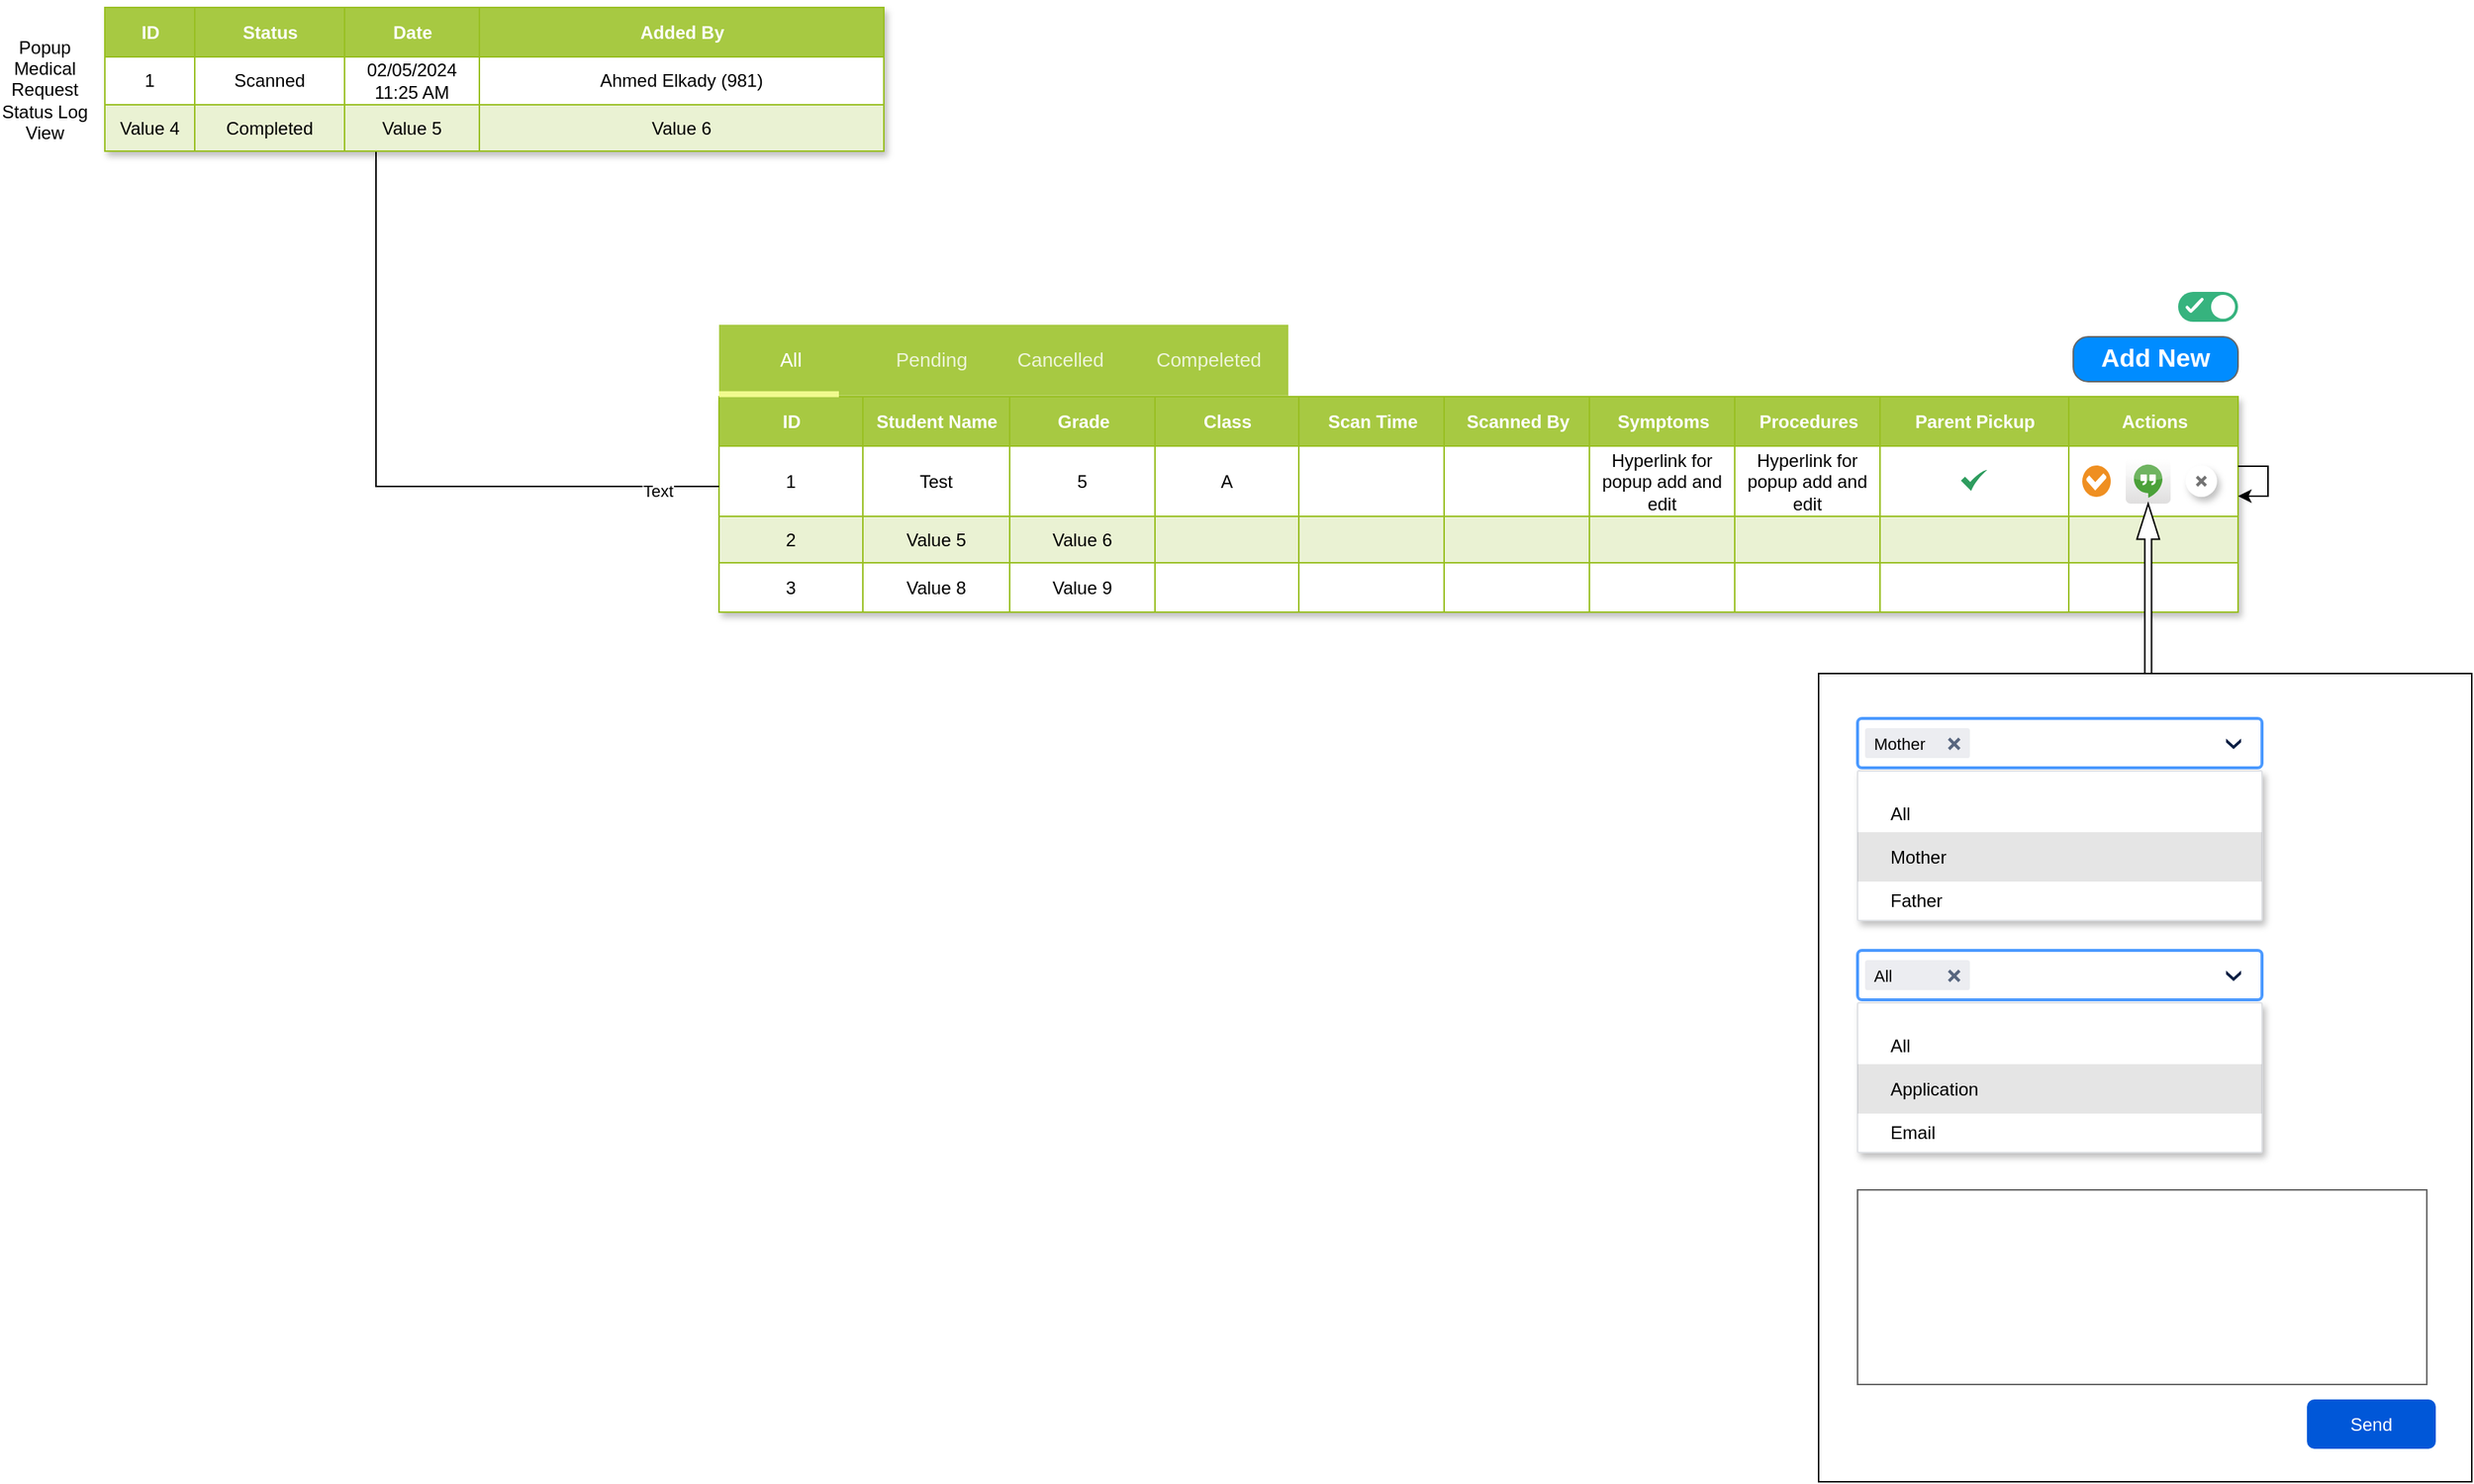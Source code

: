 <mxfile version="24.3.1" type="github">
  <diagram name="Page-1" id="crKuEAGFltX46NYWID3b">
    <mxGraphModel dx="2420" dy="2027" grid="1" gridSize="10" guides="1" tooltips="1" connect="1" arrows="1" fold="1" page="1" pageScale="1" pageWidth="827" pageHeight="1169" background="#FFFFFF" math="0" shadow="0">
      <root>
        <mxCell id="0" />
        <mxCell id="1" parent="0" />
        <mxCell id="ohvGNoViEB5J8aTvtYbx-51" value="Assets" style="childLayout=tableLayout;recursiveResize=0;strokeColor=#98bf21;fillColor=#A7C942;shadow=1;" vertex="1" parent="1">
          <mxGeometry x="-70" y="70" width="1014" height="144.0" as="geometry" />
        </mxCell>
        <mxCell id="ohvGNoViEB5J8aTvtYbx-52" style="shape=tableRow;horizontal=0;startSize=0;swimlaneHead=0;swimlaneBody=0;top=0;left=0;bottom=0;right=0;dropTarget=0;collapsible=0;recursiveResize=0;expand=0;fontStyle=0;strokeColor=inherit;fillColor=#ffffff;" vertex="1" parent="ohvGNoViEB5J8aTvtYbx-51">
          <mxGeometry width="1014" height="33" as="geometry" />
        </mxCell>
        <mxCell id="ohvGNoViEB5J8aTvtYbx-53" value="ID" style="connectable=0;recursiveResize=0;strokeColor=inherit;fillColor=#A7C942;align=center;fontStyle=1;fontColor=#FFFFFF;html=1;" vertex="1" parent="ohvGNoViEB5J8aTvtYbx-52">
          <mxGeometry width="96" height="33" as="geometry">
            <mxRectangle width="96" height="33" as="alternateBounds" />
          </mxGeometry>
        </mxCell>
        <mxCell id="ohvGNoViEB5J8aTvtYbx-54" value="Student Name" style="connectable=0;recursiveResize=0;strokeColor=inherit;fillColor=#A7C942;align=center;fontStyle=1;fontColor=#FFFFFF;html=1;" vertex="1" parent="ohvGNoViEB5J8aTvtYbx-52">
          <mxGeometry x="96" width="98" height="33" as="geometry">
            <mxRectangle width="98" height="33" as="alternateBounds" />
          </mxGeometry>
        </mxCell>
        <mxCell id="ohvGNoViEB5J8aTvtYbx-55" value="Grade" style="connectable=0;recursiveResize=0;strokeColor=inherit;fillColor=#A7C942;align=center;fontStyle=1;fontColor=#FFFFFF;html=1;" vertex="1" parent="ohvGNoViEB5J8aTvtYbx-52">
          <mxGeometry x="194" width="97" height="33" as="geometry">
            <mxRectangle width="97" height="33" as="alternateBounds" />
          </mxGeometry>
        </mxCell>
        <mxCell id="ohvGNoViEB5J8aTvtYbx-72" value="Class" style="connectable=0;recursiveResize=0;strokeColor=inherit;fillColor=#A7C942;align=center;fontStyle=1;fontColor=#FFFFFF;html=1;" vertex="1" parent="ohvGNoViEB5J8aTvtYbx-52">
          <mxGeometry x="291" width="96" height="33" as="geometry">
            <mxRectangle width="96" height="33" as="alternateBounds" />
          </mxGeometry>
        </mxCell>
        <mxCell id="ohvGNoViEB5J8aTvtYbx-76" value="Scan Time" style="connectable=0;recursiveResize=0;strokeColor=inherit;fillColor=#A7C942;align=center;fontStyle=1;fontColor=#FFFFFF;html=1;" vertex="1" parent="ohvGNoViEB5J8aTvtYbx-52">
          <mxGeometry x="387" width="97" height="33" as="geometry">
            <mxRectangle width="97" height="33" as="alternateBounds" />
          </mxGeometry>
        </mxCell>
        <mxCell id="ohvGNoViEB5J8aTvtYbx-94" value="Scanned By" style="connectable=0;recursiveResize=0;strokeColor=inherit;fillColor=#A7C942;align=center;fontStyle=1;fontColor=#FFFFFF;html=1;" vertex="1" parent="ohvGNoViEB5J8aTvtYbx-52">
          <mxGeometry x="484" width="97" height="33" as="geometry">
            <mxRectangle width="97" height="33" as="alternateBounds" />
          </mxGeometry>
        </mxCell>
        <mxCell id="ohvGNoViEB5J8aTvtYbx-85" value="Symptoms" style="connectable=0;recursiveResize=0;strokeColor=inherit;fillColor=#A7C942;align=center;fontStyle=1;fontColor=#FFFFFF;html=1;" vertex="1" parent="ohvGNoViEB5J8aTvtYbx-52">
          <mxGeometry x="581" width="97" height="33" as="geometry">
            <mxRectangle width="97" height="33" as="alternateBounds" />
          </mxGeometry>
        </mxCell>
        <mxCell id="ohvGNoViEB5J8aTvtYbx-89" value="Procedures" style="connectable=0;recursiveResize=0;strokeColor=inherit;fillColor=#A7C942;align=center;fontStyle=1;fontColor=#FFFFFF;html=1;" vertex="1" parent="ohvGNoViEB5J8aTvtYbx-52">
          <mxGeometry x="678" width="97" height="33" as="geometry">
            <mxRectangle width="97" height="33" as="alternateBounds" />
          </mxGeometry>
        </mxCell>
        <mxCell id="ohvGNoViEB5J8aTvtYbx-98" value="Parent Pickup" style="connectable=0;recursiveResize=0;strokeColor=inherit;fillColor=#A7C942;align=center;fontStyle=1;fontColor=#FFFFFF;html=1;" vertex="1" parent="ohvGNoViEB5J8aTvtYbx-52">
          <mxGeometry x="775" width="126" height="33" as="geometry">
            <mxRectangle width="126" height="33" as="alternateBounds" />
          </mxGeometry>
        </mxCell>
        <mxCell id="ohvGNoViEB5J8aTvtYbx-102" value="Actions" style="connectable=0;recursiveResize=0;strokeColor=inherit;fillColor=#A7C942;align=center;fontStyle=1;fontColor=#FFFFFF;html=1;" vertex="1" parent="ohvGNoViEB5J8aTvtYbx-52">
          <mxGeometry x="901" width="113" height="33" as="geometry">
            <mxRectangle width="113" height="33" as="alternateBounds" />
          </mxGeometry>
        </mxCell>
        <mxCell id="ohvGNoViEB5J8aTvtYbx-56" value="" style="shape=tableRow;horizontal=0;startSize=0;swimlaneHead=0;swimlaneBody=0;top=0;left=0;bottom=0;right=0;dropTarget=0;collapsible=0;recursiveResize=0;expand=0;fontStyle=0;strokeColor=inherit;fillColor=#ffffff;" vertex="1" parent="ohvGNoViEB5J8aTvtYbx-51">
          <mxGeometry y="33" width="1014" height="47" as="geometry" />
        </mxCell>
        <mxCell id="ohvGNoViEB5J8aTvtYbx-57" value="1" style="connectable=0;recursiveResize=0;strokeColor=inherit;fillColor=inherit;align=center;whiteSpace=wrap;html=1;" vertex="1" parent="ohvGNoViEB5J8aTvtYbx-56">
          <mxGeometry width="96" height="47" as="geometry">
            <mxRectangle width="96" height="47" as="alternateBounds" />
          </mxGeometry>
        </mxCell>
        <mxCell id="ohvGNoViEB5J8aTvtYbx-58" value="Test" style="connectable=0;recursiveResize=0;strokeColor=inherit;fillColor=inherit;align=center;whiteSpace=wrap;html=1;" vertex="1" parent="ohvGNoViEB5J8aTvtYbx-56">
          <mxGeometry x="96" width="98" height="47" as="geometry">
            <mxRectangle width="98" height="47" as="alternateBounds" />
          </mxGeometry>
        </mxCell>
        <mxCell id="ohvGNoViEB5J8aTvtYbx-59" value="5" style="connectable=0;recursiveResize=0;strokeColor=inherit;fillColor=inherit;align=center;whiteSpace=wrap;html=1;" vertex="1" parent="ohvGNoViEB5J8aTvtYbx-56">
          <mxGeometry x="194" width="97" height="47" as="geometry">
            <mxRectangle width="97" height="47" as="alternateBounds" />
          </mxGeometry>
        </mxCell>
        <mxCell id="ohvGNoViEB5J8aTvtYbx-73" value="A" style="connectable=0;recursiveResize=0;strokeColor=inherit;fillColor=inherit;align=center;whiteSpace=wrap;html=1;" vertex="1" parent="ohvGNoViEB5J8aTvtYbx-56">
          <mxGeometry x="291" width="96" height="47" as="geometry">
            <mxRectangle width="96" height="47" as="alternateBounds" />
          </mxGeometry>
        </mxCell>
        <mxCell id="ohvGNoViEB5J8aTvtYbx-77" style="connectable=0;recursiveResize=0;strokeColor=inherit;fillColor=inherit;align=center;whiteSpace=wrap;html=1;" vertex="1" parent="ohvGNoViEB5J8aTvtYbx-56">
          <mxGeometry x="387" width="97" height="47" as="geometry">
            <mxRectangle width="97" height="47" as="alternateBounds" />
          </mxGeometry>
        </mxCell>
        <mxCell id="ohvGNoViEB5J8aTvtYbx-95" style="connectable=0;recursiveResize=0;strokeColor=inherit;fillColor=inherit;align=center;whiteSpace=wrap;html=1;" vertex="1" parent="ohvGNoViEB5J8aTvtYbx-56">
          <mxGeometry x="484" width="97" height="47" as="geometry">
            <mxRectangle width="97" height="47" as="alternateBounds" />
          </mxGeometry>
        </mxCell>
        <mxCell id="ohvGNoViEB5J8aTvtYbx-86" value="Hyperlink for popup add and edit" style="connectable=0;recursiveResize=0;strokeColor=inherit;fillColor=inherit;align=center;whiteSpace=wrap;html=1;" vertex="1" parent="ohvGNoViEB5J8aTvtYbx-56">
          <mxGeometry x="581" width="97" height="47" as="geometry">
            <mxRectangle width="97" height="47" as="alternateBounds" />
          </mxGeometry>
        </mxCell>
        <mxCell id="ohvGNoViEB5J8aTvtYbx-90" value="Hyperlink for popup add and edit" style="connectable=0;recursiveResize=0;strokeColor=inherit;fillColor=inherit;align=center;whiteSpace=wrap;html=1;" vertex="1" parent="ohvGNoViEB5J8aTvtYbx-56">
          <mxGeometry x="678" width="97" height="47" as="geometry">
            <mxRectangle width="97" height="47" as="alternateBounds" />
          </mxGeometry>
        </mxCell>
        <mxCell id="ohvGNoViEB5J8aTvtYbx-99" style="connectable=0;recursiveResize=0;strokeColor=inherit;fillColor=inherit;align=center;whiteSpace=wrap;html=1;" vertex="1" parent="ohvGNoViEB5J8aTvtYbx-56">
          <mxGeometry x="775" width="126" height="47" as="geometry">
            <mxRectangle width="126" height="47" as="alternateBounds" />
          </mxGeometry>
        </mxCell>
        <mxCell id="ohvGNoViEB5J8aTvtYbx-103" style="connectable=0;recursiveResize=0;strokeColor=inherit;fillColor=inherit;align=center;whiteSpace=wrap;html=1;" vertex="1" parent="ohvGNoViEB5J8aTvtYbx-56">
          <mxGeometry x="901" width="113" height="47" as="geometry">
            <mxRectangle width="113" height="47" as="alternateBounds" />
          </mxGeometry>
        </mxCell>
        <mxCell id="ohvGNoViEB5J8aTvtYbx-60" value="" style="shape=tableRow;horizontal=0;startSize=0;swimlaneHead=0;swimlaneBody=0;top=0;left=0;bottom=0;right=0;dropTarget=0;collapsible=0;recursiveResize=0;expand=0;fontStyle=1;strokeColor=inherit;fillColor=#EAF2D3;" vertex="1" parent="ohvGNoViEB5J8aTvtYbx-51">
          <mxGeometry y="80" width="1014" height="31" as="geometry" />
        </mxCell>
        <mxCell id="ohvGNoViEB5J8aTvtYbx-61" value="2" style="connectable=0;recursiveResize=0;strokeColor=inherit;fillColor=inherit;whiteSpace=wrap;html=1;" vertex="1" parent="ohvGNoViEB5J8aTvtYbx-60">
          <mxGeometry width="96" height="31" as="geometry">
            <mxRectangle width="96" height="31" as="alternateBounds" />
          </mxGeometry>
        </mxCell>
        <mxCell id="ohvGNoViEB5J8aTvtYbx-62" value="Value 5" style="connectable=0;recursiveResize=0;strokeColor=inherit;fillColor=inherit;whiteSpace=wrap;html=1;" vertex="1" parent="ohvGNoViEB5J8aTvtYbx-60">
          <mxGeometry x="96" width="98" height="31" as="geometry">
            <mxRectangle width="98" height="31" as="alternateBounds" />
          </mxGeometry>
        </mxCell>
        <mxCell id="ohvGNoViEB5J8aTvtYbx-63" value="Value 6" style="connectable=0;recursiveResize=0;strokeColor=inherit;fillColor=inherit;whiteSpace=wrap;html=1;" vertex="1" parent="ohvGNoViEB5J8aTvtYbx-60">
          <mxGeometry x="194" width="97" height="31" as="geometry">
            <mxRectangle width="97" height="31" as="alternateBounds" />
          </mxGeometry>
        </mxCell>
        <mxCell id="ohvGNoViEB5J8aTvtYbx-74" style="connectable=0;recursiveResize=0;strokeColor=inherit;fillColor=inherit;whiteSpace=wrap;html=1;" vertex="1" parent="ohvGNoViEB5J8aTvtYbx-60">
          <mxGeometry x="291" width="96" height="31" as="geometry">
            <mxRectangle width="96" height="31" as="alternateBounds" />
          </mxGeometry>
        </mxCell>
        <mxCell id="ohvGNoViEB5J8aTvtYbx-78" style="connectable=0;recursiveResize=0;strokeColor=inherit;fillColor=inherit;whiteSpace=wrap;html=1;" vertex="1" parent="ohvGNoViEB5J8aTvtYbx-60">
          <mxGeometry x="387" width="97" height="31" as="geometry">
            <mxRectangle width="97" height="31" as="alternateBounds" />
          </mxGeometry>
        </mxCell>
        <mxCell id="ohvGNoViEB5J8aTvtYbx-96" style="connectable=0;recursiveResize=0;strokeColor=inherit;fillColor=inherit;whiteSpace=wrap;html=1;" vertex="1" parent="ohvGNoViEB5J8aTvtYbx-60">
          <mxGeometry x="484" width="97" height="31" as="geometry">
            <mxRectangle width="97" height="31" as="alternateBounds" />
          </mxGeometry>
        </mxCell>
        <mxCell id="ohvGNoViEB5J8aTvtYbx-87" style="connectable=0;recursiveResize=0;strokeColor=inherit;fillColor=inherit;whiteSpace=wrap;html=1;" vertex="1" parent="ohvGNoViEB5J8aTvtYbx-60">
          <mxGeometry x="581" width="97" height="31" as="geometry">
            <mxRectangle width="97" height="31" as="alternateBounds" />
          </mxGeometry>
        </mxCell>
        <mxCell id="ohvGNoViEB5J8aTvtYbx-91" style="connectable=0;recursiveResize=0;strokeColor=inherit;fillColor=inherit;whiteSpace=wrap;html=1;" vertex="1" parent="ohvGNoViEB5J8aTvtYbx-60">
          <mxGeometry x="678" width="97" height="31" as="geometry">
            <mxRectangle width="97" height="31" as="alternateBounds" />
          </mxGeometry>
        </mxCell>
        <mxCell id="ohvGNoViEB5J8aTvtYbx-100" style="connectable=0;recursiveResize=0;strokeColor=inherit;fillColor=inherit;whiteSpace=wrap;html=1;" vertex="1" parent="ohvGNoViEB5J8aTvtYbx-60">
          <mxGeometry x="775" width="126" height="31" as="geometry">
            <mxRectangle width="126" height="31" as="alternateBounds" />
          </mxGeometry>
        </mxCell>
        <mxCell id="ohvGNoViEB5J8aTvtYbx-104" style="connectable=0;recursiveResize=0;strokeColor=inherit;fillColor=inherit;whiteSpace=wrap;html=1;" vertex="1" parent="ohvGNoViEB5J8aTvtYbx-60">
          <mxGeometry x="901" width="113" height="31" as="geometry">
            <mxRectangle width="113" height="31" as="alternateBounds" />
          </mxGeometry>
        </mxCell>
        <mxCell id="ohvGNoViEB5J8aTvtYbx-64" value="" style="shape=tableRow;horizontal=0;startSize=0;swimlaneHead=0;swimlaneBody=0;top=0;left=0;bottom=0;right=0;dropTarget=0;collapsible=0;recursiveResize=0;expand=0;fontStyle=0;strokeColor=inherit;fillColor=#ffffff;" vertex="1" parent="ohvGNoViEB5J8aTvtYbx-51">
          <mxGeometry y="111" width="1014" height="33" as="geometry" />
        </mxCell>
        <mxCell id="ohvGNoViEB5J8aTvtYbx-65" value="3" style="connectable=0;recursiveResize=0;strokeColor=inherit;fillColor=inherit;fontStyle=0;align=center;whiteSpace=wrap;html=1;" vertex="1" parent="ohvGNoViEB5J8aTvtYbx-64">
          <mxGeometry width="96" height="33" as="geometry">
            <mxRectangle width="96" height="33" as="alternateBounds" />
          </mxGeometry>
        </mxCell>
        <mxCell id="ohvGNoViEB5J8aTvtYbx-66" value="Value 8" style="connectable=0;recursiveResize=0;strokeColor=inherit;fillColor=inherit;fontStyle=0;align=center;whiteSpace=wrap;html=1;" vertex="1" parent="ohvGNoViEB5J8aTvtYbx-64">
          <mxGeometry x="96" width="98" height="33" as="geometry">
            <mxRectangle width="98" height="33" as="alternateBounds" />
          </mxGeometry>
        </mxCell>
        <mxCell id="ohvGNoViEB5J8aTvtYbx-67" value="Value 9" style="connectable=0;recursiveResize=0;strokeColor=inherit;fillColor=inherit;fontStyle=0;align=center;whiteSpace=wrap;html=1;" vertex="1" parent="ohvGNoViEB5J8aTvtYbx-64">
          <mxGeometry x="194" width="97" height="33" as="geometry">
            <mxRectangle width="97" height="33" as="alternateBounds" />
          </mxGeometry>
        </mxCell>
        <mxCell id="ohvGNoViEB5J8aTvtYbx-75" style="connectable=0;recursiveResize=0;strokeColor=inherit;fillColor=inherit;fontStyle=0;align=center;whiteSpace=wrap;html=1;" vertex="1" parent="ohvGNoViEB5J8aTvtYbx-64">
          <mxGeometry x="291" width="96" height="33" as="geometry">
            <mxRectangle width="96" height="33" as="alternateBounds" />
          </mxGeometry>
        </mxCell>
        <mxCell id="ohvGNoViEB5J8aTvtYbx-79" style="connectable=0;recursiveResize=0;strokeColor=inherit;fillColor=inherit;fontStyle=0;align=center;whiteSpace=wrap;html=1;" vertex="1" parent="ohvGNoViEB5J8aTvtYbx-64">
          <mxGeometry x="387" width="97" height="33" as="geometry">
            <mxRectangle width="97" height="33" as="alternateBounds" />
          </mxGeometry>
        </mxCell>
        <mxCell id="ohvGNoViEB5J8aTvtYbx-97" style="connectable=0;recursiveResize=0;strokeColor=inherit;fillColor=inherit;fontStyle=0;align=center;whiteSpace=wrap;html=1;" vertex="1" parent="ohvGNoViEB5J8aTvtYbx-64">
          <mxGeometry x="484" width="97" height="33" as="geometry">
            <mxRectangle width="97" height="33" as="alternateBounds" />
          </mxGeometry>
        </mxCell>
        <mxCell id="ohvGNoViEB5J8aTvtYbx-88" style="connectable=0;recursiveResize=0;strokeColor=inherit;fillColor=inherit;fontStyle=0;align=center;whiteSpace=wrap;html=1;" vertex="1" parent="ohvGNoViEB5J8aTvtYbx-64">
          <mxGeometry x="581" width="97" height="33" as="geometry">
            <mxRectangle width="97" height="33" as="alternateBounds" />
          </mxGeometry>
        </mxCell>
        <mxCell id="ohvGNoViEB5J8aTvtYbx-92" style="connectable=0;recursiveResize=0;strokeColor=inherit;fillColor=inherit;fontStyle=0;align=center;whiteSpace=wrap;html=1;" vertex="1" parent="ohvGNoViEB5J8aTvtYbx-64">
          <mxGeometry x="678" width="97" height="33" as="geometry">
            <mxRectangle width="97" height="33" as="alternateBounds" />
          </mxGeometry>
        </mxCell>
        <mxCell id="ohvGNoViEB5J8aTvtYbx-101" style="connectable=0;recursiveResize=0;strokeColor=inherit;fillColor=inherit;fontStyle=0;align=center;whiteSpace=wrap;html=1;" vertex="1" parent="ohvGNoViEB5J8aTvtYbx-64">
          <mxGeometry x="775" width="126" height="33" as="geometry">
            <mxRectangle width="126" height="33" as="alternateBounds" />
          </mxGeometry>
        </mxCell>
        <mxCell id="ohvGNoViEB5J8aTvtYbx-105" style="connectable=0;recursiveResize=0;strokeColor=inherit;fillColor=inherit;fontStyle=0;align=center;whiteSpace=wrap;html=1;" vertex="1" parent="ohvGNoViEB5J8aTvtYbx-64">
          <mxGeometry x="901" width="113" height="33" as="geometry">
            <mxRectangle width="113" height="33" as="alternateBounds" />
          </mxGeometry>
        </mxCell>
        <mxCell id="ohvGNoViEB5J8aTvtYbx-207" style="edgeStyle=orthogonalEdgeStyle;rounded=0;orthogonalLoop=1;jettySize=auto;html=1;" edge="1" parent="ohvGNoViEB5J8aTvtYbx-51" source="ohvGNoViEB5J8aTvtYbx-56" target="ohvGNoViEB5J8aTvtYbx-56">
          <mxGeometry relative="1" as="geometry" />
        </mxCell>
        <mxCell id="ohvGNoViEB5J8aTvtYbx-106" value="" style="dashed=0;shape=rect;fillColor=#ffffff;strokeColor=none;" vertex="1" parent="1">
          <mxGeometry x="-70" y="-10" width="380" height="60" as="geometry" />
        </mxCell>
        <mxCell id="ohvGNoViEB5J8aTvtYbx-111" value="" style="dashed=0;shape=rect;strokeColor=none;fillColor=#A7C942;resizeWidth=1;resizeHeight=1;fontSize=20;fontColor=#FFFFFF;spacingTop=9;verticalAlign=top;align=left;spacingLeft=72;whiteSpace=wrap;html=1;" vertex="1" parent="ohvGNoViEB5J8aTvtYbx-106">
          <mxGeometry width="380" height="47.368" relative="1" as="geometry">
            <mxPoint y="32" as="offset" />
          </mxGeometry>
        </mxCell>
        <mxCell id="ohvGNoViEB5J8aTvtYbx-113" value="All" style="text;fontSize=13;fontColor=#FFFFFF;verticalAlign=middle;align=center;whiteSpace=wrap;html=1;" vertex="1" parent="ohvGNoViEB5J8aTvtYbx-111">
          <mxGeometry y="1" width="106" height="48" relative="1" as="geometry">
            <mxPoint x="-5" y="-48" as="offset" />
          </mxGeometry>
        </mxCell>
        <mxCell id="ohvGNoViEB5J8aTvtYbx-114" value="Pending" style="text;fontSize=13;fontColor=#FFFFFF;verticalAlign=middle;align=center;textOpacity=80;whiteSpace=wrap;html=1;" vertex="1" parent="ohvGNoViEB5J8aTvtYbx-111">
          <mxGeometry y="1" width="106" height="48" relative="1" as="geometry">
            <mxPoint x="89" y="-48" as="offset" />
          </mxGeometry>
        </mxCell>
        <mxCell id="ohvGNoViEB5J8aTvtYbx-115" value="Cancelled" style="text;fontSize=13;fontColor=#FFFFFF;verticalAlign=middle;align=center;textOpacity=80;whiteSpace=wrap;html=1;" vertex="1" parent="ohvGNoViEB5J8aTvtYbx-111">
          <mxGeometry y="1" width="106" height="48" relative="1" as="geometry">
            <mxPoint x="175" y="-48" as="offset" />
          </mxGeometry>
        </mxCell>
        <mxCell id="ohvGNoViEB5J8aTvtYbx-116" value="Compeleted" style="text;fontSize=13;fontColor=#FFFFFF;verticalAlign=middle;align=center;textOpacity=80;whiteSpace=wrap;html=1;" vertex="1" parent="ohvGNoViEB5J8aTvtYbx-111">
          <mxGeometry y="1" width="106" height="48" relative="1" as="geometry">
            <mxPoint x="274" y="-48" as="offset" />
          </mxGeometry>
        </mxCell>
        <mxCell id="ohvGNoViEB5J8aTvtYbx-120" value="" style="dashed=0;shape=rect;strokeColor=none;fillColor=#F1FB8F;" vertex="1" parent="ohvGNoViEB5J8aTvtYbx-111">
          <mxGeometry y="1" width="80" height="4" relative="1" as="geometry">
            <mxPoint y="-3" as="offset" />
          </mxGeometry>
        </mxCell>
        <mxCell id="ohvGNoViEB5J8aTvtYbx-123" value="Add New" style="strokeWidth=1;shadow=0;dashed=0;align=center;html=1;shape=mxgraph.mockup.buttons.button;strokeColor=#666666;fontColor=#ffffff;mainText=;buttonStyle=round;fontSize=17;fontStyle=1;fillColor=#008cff;whiteSpace=wrap;" vertex="1" parent="1">
          <mxGeometry x="834" y="30" width="110" height="30" as="geometry" />
        </mxCell>
        <mxCell id="ohvGNoViEB5J8aTvtYbx-124" value="" style="shape=ellipse;dashed=0;strokeColor=none;shadow=1;fontSize=13;align=center;verticalAlign=top;labelPosition=center;verticalLabelPosition=bottom;html=1;aspect=fixed;" vertex="1" parent="1">
          <mxGeometry x="909" y="116" width="21" height="21" as="geometry" />
        </mxCell>
        <mxCell id="ohvGNoViEB5J8aTvtYbx-125" value="" style="dashed=0;html=1;shape=mxgraph.gmdl.x;strokeColor=#737373;strokeWidth=2;shadow=0;sketch=0;html=1;labelPosition=center;verticalLabelPosition=bottom;align=center;verticalAlign=top;" vertex="1" parent="ohvGNoViEB5J8aTvtYbx-124">
          <mxGeometry x="7.5" y="7.5" width="6" height="6" as="geometry" />
        </mxCell>
        <mxCell id="ohvGNoViEB5J8aTvtYbx-126" value="" style="dashed=0;outlineConnect=0;html=1;align=center;labelPosition=center;verticalLabelPosition=bottom;verticalAlign=top;shape=mxgraph.webicons.google_hangout;gradientColor=#DFDEDE" vertex="1" parent="1">
          <mxGeometry x="869" y="111.5" width="30" height="30" as="geometry" />
        </mxCell>
        <mxCell id="ohvGNoViEB5J8aTvtYbx-127" value="" style="fillColor=#36B37E;strokeColor=none;rounded=1;arcSize=50;sketch=0;hachureGap=4;pointerEvents=0;fontFamily=Architects Daughter;fontSource=https%3A%2F%2Ffonts.googleapis.com%2Fcss%3Ffamily%3DArchitects%2BDaughter;fontSize=20;" vertex="1" parent="1">
          <mxGeometry x="904" width="40" height="20" as="geometry" />
        </mxCell>
        <mxCell id="ohvGNoViEB5J8aTvtYbx-128" value="" style="shape=ellipse;strokeColor=none;fillColor=#ffffff;sketch=0;hachureGap=4;pointerEvents=0;fontFamily=Architects Daughter;fontSource=https%3A%2F%2Ffonts.googleapis.com%2Fcss%3Ffamily%3DArchitects%2BDaughter;fontSize=20;" vertex="1" parent="ohvGNoViEB5J8aTvtYbx-127">
          <mxGeometry x="1" y="0.5" width="16" height="16" relative="1" as="geometry">
            <mxPoint x="-18" y="-8" as="offset" />
          </mxGeometry>
        </mxCell>
        <mxCell id="ohvGNoViEB5J8aTvtYbx-129" value="" style="html=1;shadow=0;dashed=0;shape=mxgraph.atlassian.check;strokeColor=#ffffff;strokeWidth=2;sketch=1;hachureGap=4;pointerEvents=0;fontFamily=Architects Daughter;fontSource=https%3A%2F%2Ffonts.googleapis.com%2Fcss%3Ffamily%3DArchitects%2BDaughter;fontSize=20;" vertex="1" parent="ohvGNoViEB5J8aTvtYbx-127">
          <mxGeometry y="0.5" width="10" height="8" relative="1" as="geometry">
            <mxPoint x="6" y="-5" as="offset" />
          </mxGeometry>
        </mxCell>
        <mxCell id="ohvGNoViEB5J8aTvtYbx-131" style="edgeStyle=orthogonalEdgeStyle;rounded=0;orthogonalLoop=1;jettySize=auto;html=1;" edge="1" parent="1" source="ohvGNoViEB5J8aTvtYbx-56">
          <mxGeometry relative="1" as="geometry">
            <mxPoint x="-300" y="-100" as="targetPoint" />
            <Array as="points">
              <mxPoint x="-299" y="130" />
              <mxPoint x="-299" y="-100" />
            </Array>
          </mxGeometry>
        </mxCell>
        <mxCell id="ohvGNoViEB5J8aTvtYbx-206" value="Text" style="edgeLabel;html=1;align=center;verticalAlign=middle;resizable=0;points=[];" vertex="1" connectable="0" parent="ohvGNoViEB5J8aTvtYbx-131">
          <mxGeometry x="-0.82" y="3" relative="1" as="geometry">
            <mxPoint as="offset" />
          </mxGeometry>
        </mxCell>
        <mxCell id="ohvGNoViEB5J8aTvtYbx-132" value="Assets" style="childLayout=tableLayout;recursiveResize=0;strokeColor=#98bf21;fillColor=#A7C942;shadow=1;" vertex="1" parent="1">
          <mxGeometry x="-480" y="-190" width="520" height="96" as="geometry" />
        </mxCell>
        <mxCell id="ohvGNoViEB5J8aTvtYbx-133" style="shape=tableRow;horizontal=0;startSize=0;swimlaneHead=0;swimlaneBody=0;top=0;left=0;bottom=0;right=0;dropTarget=0;collapsible=0;recursiveResize=0;expand=0;fontStyle=0;strokeColor=inherit;fillColor=#ffffff;" vertex="1" parent="ohvGNoViEB5J8aTvtYbx-132">
          <mxGeometry width="520" height="33" as="geometry" />
        </mxCell>
        <mxCell id="ohvGNoViEB5J8aTvtYbx-134" value="ID" style="connectable=0;recursiveResize=0;strokeColor=inherit;fillColor=#A7C942;align=center;fontStyle=1;fontColor=#FFFFFF;html=1;" vertex="1" parent="ohvGNoViEB5J8aTvtYbx-133">
          <mxGeometry width="60" height="33" as="geometry">
            <mxRectangle width="60" height="33" as="alternateBounds" />
          </mxGeometry>
        </mxCell>
        <mxCell id="ohvGNoViEB5J8aTvtYbx-159" value="Status" style="connectable=0;recursiveResize=0;strokeColor=inherit;fillColor=#A7C942;align=center;fontStyle=1;fontColor=#FFFFFF;html=1;" vertex="1" parent="ohvGNoViEB5J8aTvtYbx-133">
          <mxGeometry x="60" width="100" height="33" as="geometry">
            <mxRectangle width="100" height="33" as="alternateBounds" />
          </mxGeometry>
        </mxCell>
        <mxCell id="ohvGNoViEB5J8aTvtYbx-135" value="Date" style="connectable=0;recursiveResize=0;strokeColor=inherit;fillColor=#A7C942;align=center;fontStyle=1;fontColor=#FFFFFF;html=1;" vertex="1" parent="ohvGNoViEB5J8aTvtYbx-133">
          <mxGeometry x="160" width="90" height="33" as="geometry">
            <mxRectangle width="90" height="33" as="alternateBounds" />
          </mxGeometry>
        </mxCell>
        <mxCell id="ohvGNoViEB5J8aTvtYbx-136" value="Added By" style="connectable=0;recursiveResize=0;strokeColor=inherit;fillColor=#A7C942;align=center;fontStyle=1;fontColor=#FFFFFF;html=1;" vertex="1" parent="ohvGNoViEB5J8aTvtYbx-133">
          <mxGeometry x="250" width="270" height="33" as="geometry">
            <mxRectangle width="270" height="33" as="alternateBounds" />
          </mxGeometry>
        </mxCell>
        <mxCell id="ohvGNoViEB5J8aTvtYbx-137" value="" style="shape=tableRow;horizontal=0;startSize=0;swimlaneHead=0;swimlaneBody=0;top=0;left=0;bottom=0;right=0;dropTarget=0;collapsible=0;recursiveResize=0;expand=0;fontStyle=0;strokeColor=inherit;fillColor=#ffffff;" vertex="1" parent="ohvGNoViEB5J8aTvtYbx-132">
          <mxGeometry y="33" width="520" height="32" as="geometry" />
        </mxCell>
        <mxCell id="ohvGNoViEB5J8aTvtYbx-138" value="1" style="connectable=0;recursiveResize=0;strokeColor=inherit;fillColor=inherit;align=center;whiteSpace=wrap;html=1;" vertex="1" parent="ohvGNoViEB5J8aTvtYbx-137">
          <mxGeometry width="60" height="32" as="geometry">
            <mxRectangle width="60" height="32" as="alternateBounds" />
          </mxGeometry>
        </mxCell>
        <mxCell id="ohvGNoViEB5J8aTvtYbx-160" value="Scanned" style="connectable=0;recursiveResize=0;strokeColor=inherit;fillColor=inherit;align=center;whiteSpace=wrap;html=1;" vertex="1" parent="ohvGNoViEB5J8aTvtYbx-137">
          <mxGeometry x="60" width="100" height="32" as="geometry">
            <mxRectangle width="100" height="32" as="alternateBounds" />
          </mxGeometry>
        </mxCell>
        <mxCell id="ohvGNoViEB5J8aTvtYbx-139" value="02/05/2024 11:25 AM" style="connectable=0;recursiveResize=0;strokeColor=inherit;fillColor=inherit;align=center;whiteSpace=wrap;html=1;" vertex="1" parent="ohvGNoViEB5J8aTvtYbx-137">
          <mxGeometry x="160" width="90" height="32" as="geometry">
            <mxRectangle width="90" height="32" as="alternateBounds" />
          </mxGeometry>
        </mxCell>
        <mxCell id="ohvGNoViEB5J8aTvtYbx-140" value="Ahmed Elkady (981)" style="connectable=0;recursiveResize=0;strokeColor=inherit;fillColor=inherit;align=center;whiteSpace=wrap;html=1;" vertex="1" parent="ohvGNoViEB5J8aTvtYbx-137">
          <mxGeometry x="250" width="270" height="32" as="geometry">
            <mxRectangle width="270" height="32" as="alternateBounds" />
          </mxGeometry>
        </mxCell>
        <mxCell id="ohvGNoViEB5J8aTvtYbx-141" value="" style="shape=tableRow;horizontal=0;startSize=0;swimlaneHead=0;swimlaneBody=0;top=0;left=0;bottom=0;right=0;dropTarget=0;collapsible=0;recursiveResize=0;expand=0;fontStyle=1;strokeColor=inherit;fillColor=#EAF2D3;" vertex="1" parent="ohvGNoViEB5J8aTvtYbx-132">
          <mxGeometry y="65" width="520" height="31" as="geometry" />
        </mxCell>
        <mxCell id="ohvGNoViEB5J8aTvtYbx-142" value="Value 4" style="connectable=0;recursiveResize=0;strokeColor=inherit;fillColor=inherit;whiteSpace=wrap;html=1;" vertex="1" parent="ohvGNoViEB5J8aTvtYbx-141">
          <mxGeometry width="60" height="31" as="geometry">
            <mxRectangle width="60" height="31" as="alternateBounds" />
          </mxGeometry>
        </mxCell>
        <mxCell id="ohvGNoViEB5J8aTvtYbx-161" value="Completed" style="connectable=0;recursiveResize=0;strokeColor=inherit;fillColor=inherit;whiteSpace=wrap;html=1;" vertex="1" parent="ohvGNoViEB5J8aTvtYbx-141">
          <mxGeometry x="60" width="100" height="31" as="geometry">
            <mxRectangle width="100" height="31" as="alternateBounds" />
          </mxGeometry>
        </mxCell>
        <mxCell id="ohvGNoViEB5J8aTvtYbx-143" value="Value 5" style="connectable=0;recursiveResize=0;strokeColor=inherit;fillColor=inherit;whiteSpace=wrap;html=1;" vertex="1" parent="ohvGNoViEB5J8aTvtYbx-141">
          <mxGeometry x="160" width="90" height="31" as="geometry">
            <mxRectangle width="90" height="31" as="alternateBounds" />
          </mxGeometry>
        </mxCell>
        <mxCell id="ohvGNoViEB5J8aTvtYbx-144" value="Value 6" style="connectable=0;recursiveResize=0;strokeColor=inherit;fillColor=inherit;whiteSpace=wrap;html=1;" vertex="1" parent="ohvGNoViEB5J8aTvtYbx-141">
          <mxGeometry x="250" width="270" height="31" as="geometry">
            <mxRectangle width="270" height="31" as="alternateBounds" />
          </mxGeometry>
        </mxCell>
        <mxCell id="ohvGNoViEB5J8aTvtYbx-153" value="Popup Medical Request Status Log View" style="text;html=1;align=center;verticalAlign=middle;whiteSpace=wrap;rounded=0;" vertex="1" parent="1">
          <mxGeometry x="-550" y="-150" width="60" height="30" as="geometry" />
        </mxCell>
        <mxCell id="ohvGNoViEB5J8aTvtYbx-164" value="" style="shape=singleArrow;direction=north;whiteSpace=wrap;html=1;rotation=0;" vertex="1" parent="1">
          <mxGeometry x="876.5" y="141.5" width="15" height="118.5" as="geometry" />
        </mxCell>
        <mxCell id="ohvGNoViEB5J8aTvtYbx-165" value="" style="shadow=0;dashed=0;html=1;strokeColor=none;fillColor=#EF8F21;labelPosition=center;verticalLabelPosition=bottom;verticalAlign=top;align=center;outlineConnect=0;shape=mxgraph.veeam.checked;" vertex="1" parent="1">
          <mxGeometry x="840" y="116" width="19" height="21" as="geometry" />
        </mxCell>
        <mxCell id="ohvGNoViEB5J8aTvtYbx-166" value="" style="sketch=0;html=1;aspect=fixed;strokeColor=none;shadow=0;align=center;fillColor=#2D9C5E;verticalAlign=top;labelPosition=center;verticalLabelPosition=bottom;shape=mxgraph.gcp2.check" vertex="1" parent="1">
          <mxGeometry x="759" y="119" width="17.5" height="14" as="geometry" />
        </mxCell>
        <mxCell id="ohvGNoViEB5J8aTvtYbx-189" value="" style="rounded=0;whiteSpace=wrap;html=1;" vertex="1" parent="1">
          <mxGeometry x="664" y="255" width="436" height="540" as="geometry" />
        </mxCell>
        <mxCell id="ohvGNoViEB5J8aTvtYbx-190" value="" style="strokeWidth=1;shadow=0;dashed=0;align=center;html=1;shape=mxgraph.mockup.text.textBox;fontColor=#666666;align=left;fontSize=17;spacingLeft=4;spacingTop=-3;whiteSpace=wrap;strokeColor=#666666;mainText=" vertex="1" parent="1">
          <mxGeometry x="690" y="600" width="380" height="130" as="geometry" />
        </mxCell>
        <mxCell id="ohvGNoViEB5J8aTvtYbx-192" value="" style="rounded=1;arcSize=9;fillColor=#ffffff;strokeColor=#4C9AFF;html=1;strokeWidth=2;spacingLeft=30;fontColor=#000000;align=left" vertex="1" parent="1">
          <mxGeometry x="690" y="285" width="270" height="33" as="geometry" />
        </mxCell>
        <mxCell id="ohvGNoViEB5J8aTvtYbx-193" value="" style="shape=step;whiteSpace=wrap;html=1;rounded=0;strokeColor=none;strokeWidth=2;fillColor=#0A1E43;gradientColor=none;fontFamily=Verdana;fontSize=14;fontColor=#000000;align=left;direction=south;size=0.65;" vertex="1" parent="ohvGNoViEB5J8aTvtYbx-192">
          <mxGeometry x="1" y="0.5" width="10" height="7" relative="1" as="geometry">
            <mxPoint x="-24" y="-3" as="offset" />
          </mxGeometry>
        </mxCell>
        <mxCell id="ohvGNoViEB5J8aTvtYbx-194" value="Mother" style="rounded=1;arcSize=9;fillColor=#ECEDF1;strokeColor=none;html=1;strokeWidth=2;spacingLeft=4;fontColor=#000000;align=left;fontSize=11" vertex="1" parent="ohvGNoViEB5J8aTvtYbx-192">
          <mxGeometry y="0.5" width="70" height="20" relative="1" as="geometry">
            <mxPoint x="5" y="-10" as="offset" />
          </mxGeometry>
        </mxCell>
        <mxCell id="ohvGNoViEB5J8aTvtYbx-195" value="" style="html=1;shadow=0;dashed=0;shape=mxgraph.atlassian.x;strokeColor=#58667F;strokeWidth=2" vertex="1" parent="ohvGNoViEB5J8aTvtYbx-194">
          <mxGeometry x="1" y="0.5" width="7" height="7" relative="1" as="geometry">
            <mxPoint x="-14" y="-3" as="offset" />
          </mxGeometry>
        </mxCell>
        <mxCell id="ohvGNoViEB5J8aTvtYbx-196" value="All&lt;div&gt;&lt;br&gt;&lt;/div&gt;&lt;div&gt;Mother&lt;/div&gt;&lt;div&gt;&lt;br&gt;&lt;/div&gt;&lt;div&gt;Father&lt;/div&gt;" style="html=1;rounded=1;fillColor=#ffffff;strokeColor=#DFE1E5;fontSize=12;align=left;fontColor=#000000;shadow=1;arcSize=1;whiteSpace=wrap;spacing=2;verticalAlign=top;fontStyle=0;spacingLeft=20;spacingTop=15;" vertex="1" parent="1">
          <mxGeometry x="690" y="320" width="270" height="100" as="geometry" />
        </mxCell>
        <mxCell id="ohvGNoViEB5J8aTvtYbx-197" value="" style="rounded=0;fillColor=#000000;strokeColor=none;html=1;opacity=10;resizeWidth=1" vertex="1" parent="ohvGNoViEB5J8aTvtYbx-196">
          <mxGeometry width="270" height="33" relative="1" as="geometry">
            <mxPoint y="41" as="offset" />
          </mxGeometry>
        </mxCell>
        <mxCell id="ohvGNoViEB5J8aTvtYbx-199" value="" style="rounded=1;arcSize=9;fillColor=#ffffff;strokeColor=#4C9AFF;html=1;strokeWidth=2;spacingLeft=30;fontColor=#000000;align=left" vertex="1" parent="1">
          <mxGeometry x="690" y="440" width="270" height="33" as="geometry" />
        </mxCell>
        <mxCell id="ohvGNoViEB5J8aTvtYbx-200" value="" style="shape=step;whiteSpace=wrap;html=1;rounded=0;strokeColor=none;strokeWidth=2;fillColor=#0A1E43;gradientColor=none;fontFamily=Verdana;fontSize=14;fontColor=#000000;align=left;direction=south;size=0.65;" vertex="1" parent="ohvGNoViEB5J8aTvtYbx-199">
          <mxGeometry x="1" y="0.5" width="10" height="7" relative="1" as="geometry">
            <mxPoint x="-24" y="-3" as="offset" />
          </mxGeometry>
        </mxCell>
        <mxCell id="ohvGNoViEB5J8aTvtYbx-201" value="All" style="rounded=1;arcSize=9;fillColor=#ECEDF1;strokeColor=none;html=1;strokeWidth=2;spacingLeft=4;fontColor=#000000;align=left;fontSize=11" vertex="1" parent="ohvGNoViEB5J8aTvtYbx-199">
          <mxGeometry y="0.5" width="70" height="20" relative="1" as="geometry">
            <mxPoint x="5" y="-10" as="offset" />
          </mxGeometry>
        </mxCell>
        <mxCell id="ohvGNoViEB5J8aTvtYbx-202" value="" style="html=1;shadow=0;dashed=0;shape=mxgraph.atlassian.x;strokeColor=#58667F;strokeWidth=2" vertex="1" parent="ohvGNoViEB5J8aTvtYbx-201">
          <mxGeometry x="1" y="0.5" width="7" height="7" relative="1" as="geometry">
            <mxPoint x="-14" y="-3" as="offset" />
          </mxGeometry>
        </mxCell>
        <mxCell id="ohvGNoViEB5J8aTvtYbx-203" value="All&lt;div&gt;&lt;br&gt;&lt;/div&gt;&lt;div&gt;Application&lt;/div&gt;&lt;div&gt;&lt;br&gt;&lt;/div&gt;&lt;div&gt;Email&lt;/div&gt;" style="html=1;rounded=1;fillColor=#ffffff;strokeColor=#DFE1E5;fontSize=12;align=left;fontColor=#000000;shadow=1;arcSize=1;whiteSpace=wrap;spacing=2;verticalAlign=top;fontStyle=0;spacingLeft=20;spacingTop=15;" vertex="1" parent="1">
          <mxGeometry x="690" y="475" width="270" height="100" as="geometry" />
        </mxCell>
        <mxCell id="ohvGNoViEB5J8aTvtYbx-204" value="" style="rounded=0;fillColor=#000000;strokeColor=none;html=1;opacity=10;resizeWidth=1" vertex="1" parent="ohvGNoViEB5J8aTvtYbx-203">
          <mxGeometry width="270" height="33" relative="1" as="geometry">
            <mxPoint y="41" as="offset" />
          </mxGeometry>
        </mxCell>
        <mxCell id="ohvGNoViEB5J8aTvtYbx-205" value="Send" style="rounded=1;fillColor=#0057D8;strokeColor=none;html=1;whiteSpace=wrap;fontColor=#ffffff;align=center;verticalAlign=middle;fontStyle=0;fontSize=12;sketch=0;" vertex="1" parent="1">
          <mxGeometry x="990" y="740" width="86" height="33" as="geometry" />
        </mxCell>
      </root>
    </mxGraphModel>
  </diagram>
</mxfile>
